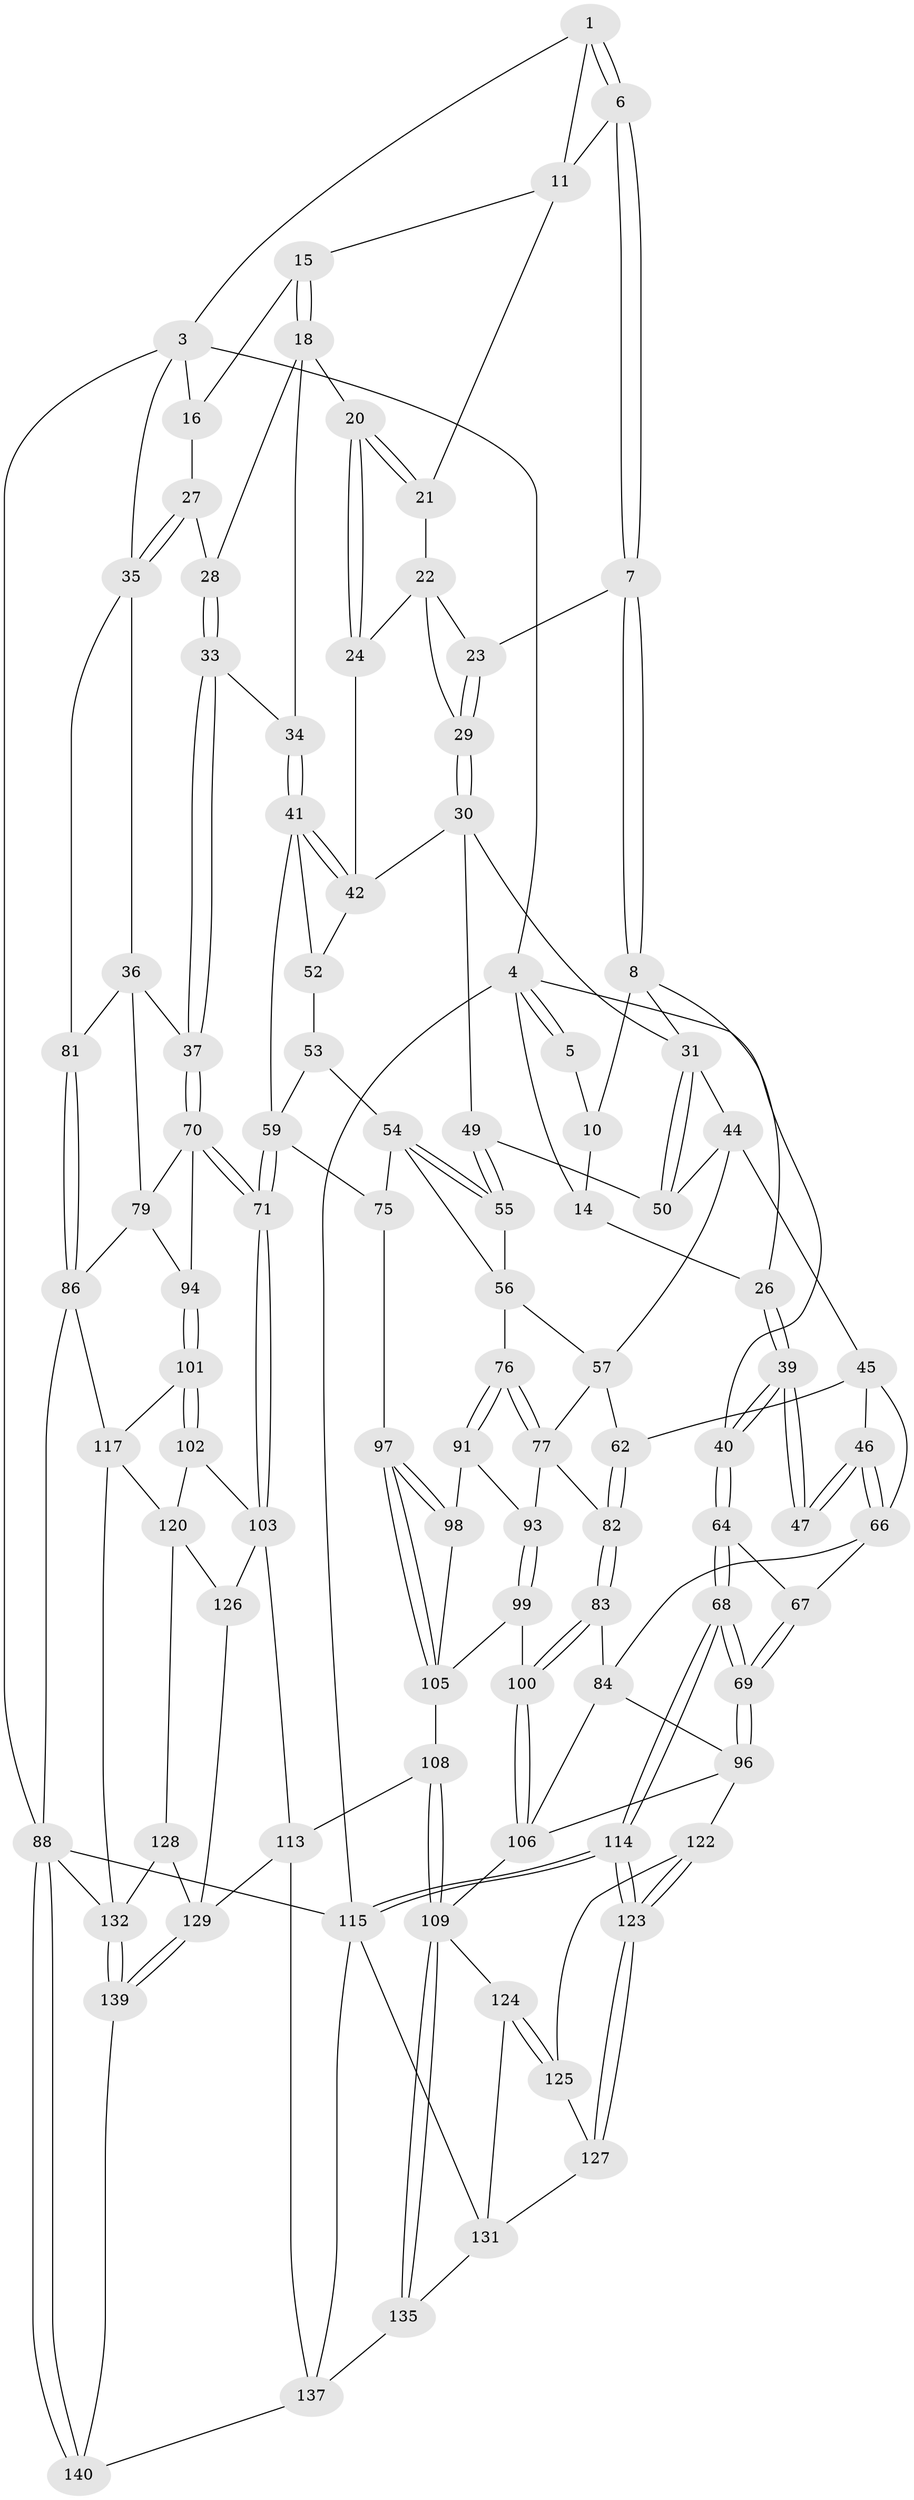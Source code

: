 // Generated by graph-tools (version 1.1) at 2025/52/02/27/25 19:52:37]
// undirected, 98 vertices, 221 edges
graph export_dot {
graph [start="1"]
  node [color=gray90,style=filled];
  1 [pos="+0.4510312575221375+0",super="+2"];
  3 [pos="+1+0",super="+17"];
  4 [pos="+0+0",super="+13"];
  5 [pos="+0.28938327541534953+0"];
  6 [pos="+0.4553816402083153+0"];
  7 [pos="+0.38714751275695025+0.13859449166741125"];
  8 [pos="+0.2635969022882135+0.183168922404653",super="+9"];
  10 [pos="+0.2204552374434081+0.03004152219168847"];
  11 [pos="+0.7337156961673844+0.07007312149084965",super="+12"];
  14 [pos="+0.04062257308264497+0.09814615653238251"];
  15 [pos="+0.7504088383837642+0.08809869980287534"];
  16 [pos="+0.9262999732775147+0.08845027557322985"];
  18 [pos="+0.7312056001769717+0.18375936399146642",super="+19"];
  20 [pos="+0.6270884574166512+0.21370217089769447"];
  21 [pos="+0.5759603382320134+0.10597566111408165"];
  22 [pos="+0.564169302642952+0.11467690190358819",super="+25"];
  23 [pos="+0.39405756359956706+0.14385355792309668"];
  24 [pos="+0.5424471204065359+0.27799046624112467"];
  26 [pos="+0.12282978607673219+0.19569159076957693"];
  27 [pos="+0.8661943030275386+0.21332601593450903"];
  28 [pos="+0.750734914637416+0.20958597336187518"];
  29 [pos="+0.46521196975014767+0.23392936989417443"];
  30 [pos="+0.44645252078310715+0.2554700347694057",super="+48"];
  31 [pos="+0.4125816463410938+0.2778641497839978",super="+32"];
  33 [pos="+0.7606151164182903+0.34909379090796844"];
  34 [pos="+0.7007023411332371+0.36017246147555854"];
  35 [pos="+0.8844272332412573+0.3300156096857799",super="+38"];
  36 [pos="+0.8632951166001018+0.36049585333397177",super="+78"];
  37 [pos="+0.7928557594869848+0.36056354993812423"];
  39 [pos="+0.08324516792850292+0.2850518042221342"];
  40 [pos="+0+0.38685199244019547"];
  41 [pos="+0.6881849181830403+0.368688701248141",super="+58"];
  42 [pos="+0.5654247447632199+0.33176298678110977",super="+43"];
  44 [pos="+0.26552767191709414+0.3238363975650528",super="+51"];
  45 [pos="+0.26355302619971355+0.3258305462005623",super="+63"];
  46 [pos="+0.20406104131894923+0.3698084241177346"];
  47 [pos="+0.1711608211252918+0.35852195800937336"];
  49 [pos="+0.4507772741153541+0.371056327921553"];
  50 [pos="+0.3864294527108477+0.35880312676376275"];
  52 [pos="+0.5470516229339161+0.37239868841418194"];
  53 [pos="+0.5449579949986146+0.3747665598123292"];
  54 [pos="+0.48624154621737364+0.41440433026231727",super="+72"];
  55 [pos="+0.47520984877100414+0.4068015095199513"];
  56 [pos="+0.4138120958696288+0.43378804327611653",super="+73"];
  57 [pos="+0.3677901258073183+0.4278614597304987",super="+61"];
  59 [pos="+0.6252193934821736+0.5589409565877715",super="+60"];
  62 [pos="+0.3196245543010646+0.45829029847110564"];
  64 [pos="+0+0.4984711314373863",super="+65"];
  66 [pos="+0.2030666757393474+0.4453590252937503",super="+74"];
  67 [pos="+0.10940581513039056+0.43735752759327884"];
  68 [pos="+0+0.5325098879987196"];
  69 [pos="+0+0.540698450023666"];
  70 [pos="+0.7664506557582347+0.493124414804219",super="+80"];
  71 [pos="+0.6550192267400881+0.5916909828335528"];
  75 [pos="+0.5748335490653178+0.5488691478675418"];
  76 [pos="+0.42927600338948657+0.494741351978515"];
  77 [pos="+0.3824083272532967+0.4844642073782395",super="+85"];
  79 [pos="+0.8709098555478284+0.4611365870101248",super="+87"];
  81 [pos="+1+0.5436184430284475"];
  82 [pos="+0.31581463924184394+0.505447074872266"];
  83 [pos="+0.3038804742606741+0.5453262870151137"];
  84 [pos="+0.20406705616368137+0.47041100673695646",super="+95"];
  86 [pos="+1+0.5542019762866567",super="+90"];
  88 [pos="+1+1",super="+89"];
  91 [pos="+0.42720377480071775+0.5062786380651068",super="+92"];
  93 [pos="+0.35703683208381526+0.5648899647181236"];
  94 [pos="+0.8637516836963655+0.5950948121643372"];
  96 [pos="+0.06761967979262408+0.5807025023726298",super="+118"];
  97 [pos="+0.5472307032698432+0.5622885478327823"];
  98 [pos="+0.434032001767209+0.5513849257907266",super="+104"];
  99 [pos="+0.35647938806612295+0.5652801231816041"];
  100 [pos="+0.3103278750099911+0.5607243033660259"];
  101 [pos="+0.8418518055963703+0.6196296062024808"];
  102 [pos="+0.7246399004388736+0.6482586677238902"];
  103 [pos="+0.6576444775470774+0.5974413880782861",super="+112"];
  105 [pos="+0.455017049110685+0.6367333889253058",super="+107"];
  106 [pos="+0.25629180856391015+0.6262531317608218",super="+111"];
  108 [pos="+0.3976738665115329+0.7672076197097435"];
  109 [pos="+0.35019579365437314+0.7844135811398704",super="+110"];
  113 [pos="+0.4707309236639107+0.7869140420154425",super="+136"];
  114 [pos="+0+0.9797996081983772"];
  115 [pos="+0+1",super="+116"];
  117 [pos="+0.8812946847007191+0.6720421571739712",super="+119"];
  120 [pos="+0.7496359274313041+0.7525118844348722",super="+121"];
  122 [pos="+0.12245358654521174+0.6937645604617912"];
  123 [pos="+0+0.8301223982568651"];
  124 [pos="+0.22420888903583955+0.7954983575868878"];
  125 [pos="+0.14028300045571135+0.7500499690973965"];
  126 [pos="+0.5754127012413479+0.8214054955361525"];
  127 [pos="+0.09140684811620624+0.8088131996043656"];
  128 [pos="+0.6949263075649618+0.8738182932080645"];
  129 [pos="+0.6685735458296352+0.8918591556877226",super="+130"];
  131 [pos="+0.17182637074588206+0.8411438783648282",super="+134"];
  132 [pos="+1+1",super="+133"];
  135 [pos="+0.28538107859618894+1"];
  137 [pos="+0.4627588048379047+1",super="+138"];
  139 [pos="+0.6789542840587822+0.930752278759247"];
  140 [pos="+0.6515379496765887+1"];
  1 -- 6;
  1 -- 6;
  1 -- 3;
  1 -- 11;
  3 -- 4;
  3 -- 88;
  3 -- 16;
  3 -- 35;
  4 -- 5;
  4 -- 5;
  4 -- 40;
  4 -- 14;
  4 -- 115;
  5 -- 10;
  6 -- 7;
  6 -- 7;
  6 -- 11;
  7 -- 8;
  7 -- 8;
  7 -- 23;
  8 -- 31;
  8 -- 10;
  8 -- 26;
  10 -- 14;
  11 -- 15;
  11 -- 21;
  14 -- 26;
  15 -- 16;
  15 -- 18;
  15 -- 18;
  16 -- 27;
  18 -- 28;
  18 -- 34;
  18 -- 20;
  20 -- 21;
  20 -- 21;
  20 -- 24;
  20 -- 24;
  21 -- 22;
  22 -- 23;
  22 -- 24;
  22 -- 29;
  23 -- 29;
  23 -- 29;
  24 -- 42;
  26 -- 39;
  26 -- 39;
  27 -- 28;
  27 -- 35;
  27 -- 35;
  28 -- 33;
  28 -- 33;
  29 -- 30;
  29 -- 30;
  30 -- 31;
  30 -- 49;
  30 -- 42;
  31 -- 50;
  31 -- 50;
  31 -- 44;
  33 -- 34;
  33 -- 37;
  33 -- 37;
  34 -- 41;
  34 -- 41;
  35 -- 36;
  35 -- 81;
  36 -- 37;
  36 -- 81;
  36 -- 79;
  37 -- 70;
  37 -- 70;
  39 -- 40;
  39 -- 40;
  39 -- 47;
  39 -- 47;
  40 -- 64;
  40 -- 64;
  41 -- 42;
  41 -- 42;
  41 -- 59;
  41 -- 52;
  42 -- 52;
  44 -- 45;
  44 -- 57;
  44 -- 50;
  45 -- 46;
  45 -- 66;
  45 -- 62;
  46 -- 47;
  46 -- 47;
  46 -- 66;
  46 -- 66;
  49 -- 50;
  49 -- 55;
  49 -- 55;
  52 -- 53;
  53 -- 54;
  53 -- 59;
  54 -- 55;
  54 -- 55;
  54 -- 75;
  54 -- 56;
  55 -- 56;
  56 -- 57;
  56 -- 76;
  57 -- 77;
  57 -- 62;
  59 -- 71;
  59 -- 71;
  59 -- 75;
  62 -- 82;
  62 -- 82;
  64 -- 68;
  64 -- 68;
  64 -- 67;
  66 -- 67;
  66 -- 84;
  67 -- 69;
  67 -- 69;
  68 -- 69;
  68 -- 69;
  68 -- 114;
  68 -- 114;
  69 -- 96;
  69 -- 96;
  70 -- 71;
  70 -- 71;
  70 -- 94;
  70 -- 79;
  71 -- 103;
  71 -- 103;
  75 -- 97;
  76 -- 77;
  76 -- 77;
  76 -- 91;
  76 -- 91;
  77 -- 82;
  77 -- 93;
  79 -- 94;
  79 -- 86;
  81 -- 86;
  81 -- 86;
  82 -- 83;
  82 -- 83;
  83 -- 84;
  83 -- 100;
  83 -- 100;
  84 -- 96;
  84 -- 106;
  86 -- 117;
  86 -- 88;
  88 -- 140;
  88 -- 140;
  88 -- 132;
  88 -- 115;
  91 -- 98 [weight=2];
  91 -- 93;
  93 -- 99;
  93 -- 99;
  94 -- 101;
  94 -- 101;
  96 -- 122;
  96 -- 106;
  97 -- 98;
  97 -- 98;
  97 -- 105;
  97 -- 105;
  98 -- 105;
  99 -- 100;
  99 -- 105;
  100 -- 106;
  100 -- 106;
  101 -- 102;
  101 -- 102;
  101 -- 117;
  102 -- 103;
  102 -- 120;
  103 -- 113;
  103 -- 126;
  105 -- 108;
  106 -- 109;
  108 -- 109;
  108 -- 109;
  108 -- 113;
  109 -- 135;
  109 -- 135;
  109 -- 124;
  113 -- 137;
  113 -- 129;
  114 -- 115;
  114 -- 115;
  114 -- 123;
  114 -- 123;
  115 -- 137;
  115 -- 131;
  117 -- 120;
  117 -- 132;
  120 -- 128;
  120 -- 126;
  122 -- 123;
  122 -- 123;
  122 -- 125;
  123 -- 127;
  123 -- 127;
  124 -- 125;
  124 -- 125;
  124 -- 131;
  125 -- 127;
  126 -- 129;
  127 -- 131;
  128 -- 129;
  128 -- 132;
  129 -- 139;
  129 -- 139;
  131 -- 135;
  132 -- 139;
  132 -- 139;
  135 -- 137;
  137 -- 140;
  139 -- 140;
}
